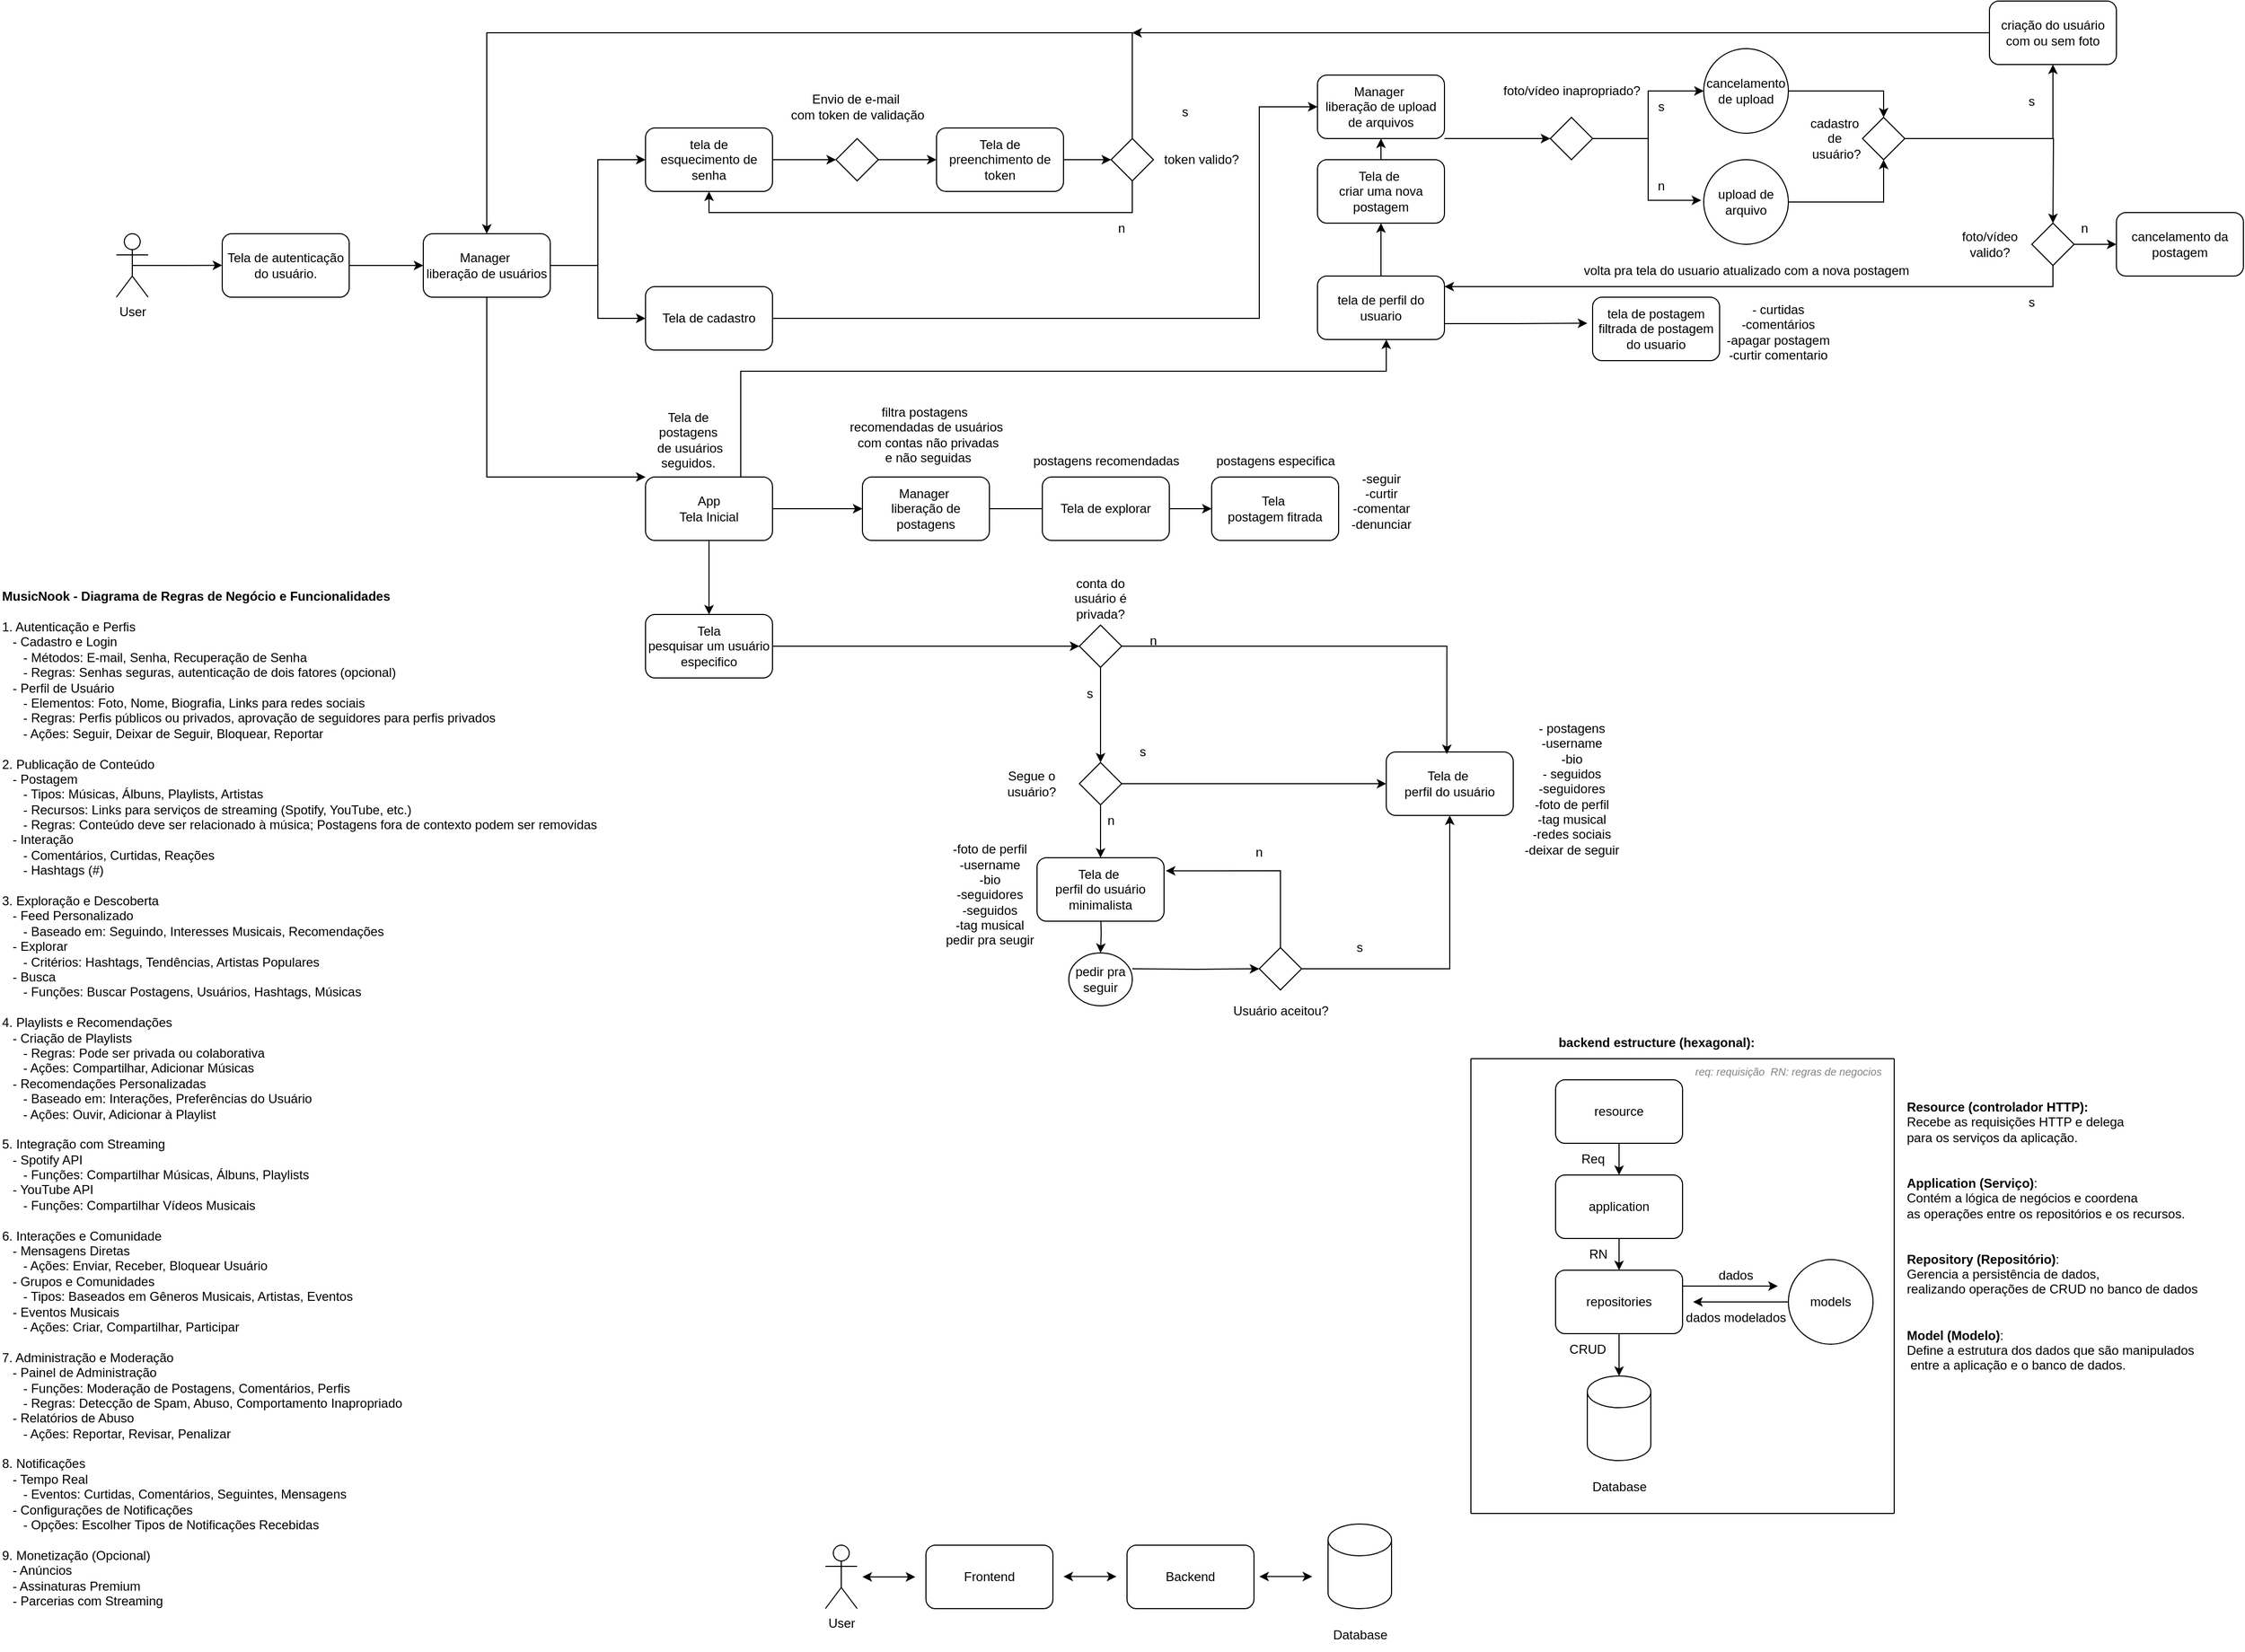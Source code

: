 <mxfile>
    <diagram name="Página-1" id="VFcy3bCBmrxG0yTugkP6">
        <mxGraphModel dx="1081" dy="787" grid="1" gridSize="10" guides="1" tooltips="1" connect="1" arrows="1" fold="1" page="1" pageScale="1" pageWidth="2336" pageHeight="1654" math="0" shadow="0">
            <root>
                <mxCell id="0"/>
                <mxCell id="1" parent="0"/>
                <mxCell id="I7My5OtGVKia-RhiOEti-5" style="edgeStyle=orthogonalEdgeStyle;rounded=0;orthogonalLoop=1;jettySize=auto;html=1;exitX=0.5;exitY=0.5;exitDx=0;exitDy=0;exitPerimeter=0;" parent="1" source="I7My5OtGVKia-RhiOEti-1" edge="1">
                    <mxGeometry relative="1" as="geometry">
                        <mxPoint x="230" y="289.826" as="targetPoint"/>
                    </mxGeometry>
                </mxCell>
                <mxCell id="I7My5OtGVKia-RhiOEti-1" value="User" style="shape=umlActor;verticalLabelPosition=bottom;verticalAlign=top;html=1;outlineConnect=0;" parent="1" vertex="1">
                    <mxGeometry x="130" y="260" width="30" height="60" as="geometry"/>
                </mxCell>
                <mxCell id="I7My5OtGVKia-RhiOEti-7" style="edgeStyle=orthogonalEdgeStyle;rounded=0;orthogonalLoop=1;jettySize=auto;html=1;" parent="1" source="I7My5OtGVKia-RhiOEti-6" edge="1">
                    <mxGeometry relative="1" as="geometry">
                        <mxPoint x="420" y="290" as="targetPoint"/>
                    </mxGeometry>
                </mxCell>
                <mxCell id="I7My5OtGVKia-RhiOEti-6" value="Tela de autenticação do usuário." style="rounded=1;whiteSpace=wrap;html=1;" parent="1" vertex="1">
                    <mxGeometry x="230" y="260" width="120" height="60" as="geometry"/>
                </mxCell>
                <mxCell id="I7My5OtGVKia-RhiOEti-28" style="edgeStyle=orthogonalEdgeStyle;rounded=0;orthogonalLoop=1;jettySize=auto;html=1;" parent="1" source="I7My5OtGVKia-RhiOEti-8" edge="1">
                    <mxGeometry relative="1" as="geometry">
                        <mxPoint x="690" y="620.0" as="targetPoint"/>
                    </mxGeometry>
                </mxCell>
                <mxCell id="I7My5OtGVKia-RhiOEti-76" style="edgeStyle=orthogonalEdgeStyle;rounded=0;orthogonalLoop=1;jettySize=auto;html=1;entryX=0;entryY=0.5;entryDx=0;entryDy=0;" parent="1" source="I7My5OtGVKia-RhiOEti-8" target="I7My5OtGVKia-RhiOEti-79" edge="1">
                    <mxGeometry relative="1" as="geometry">
                        <mxPoint x="845" y="520" as="targetPoint"/>
                    </mxGeometry>
                </mxCell>
                <mxCell id="I7My5OtGVKia-RhiOEti-126" style="edgeStyle=orthogonalEdgeStyle;rounded=0;orthogonalLoop=1;jettySize=auto;html=1;exitX=0.75;exitY=0;exitDx=0;exitDy=0;" parent="1" source="I7My5OtGVKia-RhiOEti-8" edge="1">
                    <mxGeometry relative="1" as="geometry">
                        <mxPoint x="1330" y="360" as="targetPoint"/>
                        <Array as="points">
                            <mxPoint x="720" y="390"/>
                            <mxPoint x="1330" y="390"/>
                        </Array>
                    </mxGeometry>
                </mxCell>
                <mxCell id="I7My5OtGVKia-RhiOEti-8" value="App&lt;br&gt;Tela Inicial" style="rounded=1;whiteSpace=wrap;html=1;" parent="1" vertex="1">
                    <mxGeometry x="630" y="490" width="120" height="60" as="geometry"/>
                </mxCell>
                <mxCell id="I7My5OtGVKia-RhiOEti-11" style="edgeStyle=orthogonalEdgeStyle;rounded=0;orthogonalLoop=1;jettySize=auto;html=1;exitX=0.5;exitY=1;exitDx=0;exitDy=0;" parent="1" source="I7My5OtGVKia-RhiOEti-9" edge="1">
                    <mxGeometry relative="1" as="geometry">
                        <mxPoint x="630" y="490" as="targetPoint"/>
                        <Array as="points">
                            <mxPoint x="480" y="490"/>
                            <mxPoint x="630" y="490"/>
                        </Array>
                    </mxGeometry>
                </mxCell>
                <mxCell id="I7My5OtGVKia-RhiOEti-12" style="edgeStyle=orthogonalEdgeStyle;rounded=0;orthogonalLoop=1;jettySize=auto;html=1;entryX=0;entryY=0.5;entryDx=0;entryDy=0;" parent="1" source="I7My5OtGVKia-RhiOEti-9" target="I7My5OtGVKia-RhiOEti-14" edge="1">
                    <mxGeometry relative="1" as="geometry">
                        <mxPoint x="620" y="290" as="targetPoint"/>
                    </mxGeometry>
                </mxCell>
                <mxCell id="I7My5OtGVKia-RhiOEti-18" style="edgeStyle=orthogonalEdgeStyle;rounded=0;orthogonalLoop=1;jettySize=auto;html=1;exitX=1;exitY=0.5;exitDx=0;exitDy=0;entryX=0;entryY=0.5;entryDx=0;entryDy=0;" parent="1" source="I7My5OtGVKia-RhiOEti-9" target="I7My5OtGVKia-RhiOEti-15" edge="1">
                    <mxGeometry relative="1" as="geometry"/>
                </mxCell>
                <mxCell id="I7My5OtGVKia-RhiOEti-9" value="Manager&amp;nbsp;&lt;br&gt;liberação de usuários" style="rounded=1;whiteSpace=wrap;html=1;" parent="1" vertex="1">
                    <mxGeometry x="420" y="260" width="120" height="60" as="geometry"/>
                </mxCell>
                <mxCell id="I7My5OtGVKia-RhiOEti-22" style="edgeStyle=orthogonalEdgeStyle;rounded=0;orthogonalLoop=1;jettySize=auto;html=1;exitX=1;exitY=0.5;exitDx=0;exitDy=0;entryX=0;entryY=0.5;entryDx=0;entryDy=0;" parent="1" source="I7My5OtGVKia-RhiOEti-14" target="I7My5OtGVKia-RhiOEti-20" edge="1">
                    <mxGeometry relative="1" as="geometry">
                        <mxPoint x="840" y="189.526" as="targetPoint"/>
                    </mxGeometry>
                </mxCell>
                <mxCell id="I7My5OtGVKia-RhiOEti-14" value="tela de&lt;br&gt;esquecimento de senha" style="rounded=1;whiteSpace=wrap;html=1;" parent="1" vertex="1">
                    <mxGeometry x="630" y="160" width="120" height="60" as="geometry"/>
                </mxCell>
                <mxCell id="I7My5OtGVKia-RhiOEti-123" style="edgeStyle=orthogonalEdgeStyle;rounded=0;orthogonalLoop=1;jettySize=auto;html=1;entryX=0;entryY=0.5;entryDx=0;entryDy=0;" parent="1" source="I7My5OtGVKia-RhiOEti-15" target="I7My5OtGVKia-RhiOEti-130" edge="1">
                    <mxGeometry relative="1" as="geometry">
                        <mxPoint x="1210" y="340" as="targetPoint"/>
                        <Array as="points">
                            <mxPoint x="1210" y="340"/>
                            <mxPoint x="1210" y="140"/>
                        </Array>
                    </mxGeometry>
                </mxCell>
                <mxCell id="I7My5OtGVKia-RhiOEti-15" value="Tela de cadastro" style="rounded=1;whiteSpace=wrap;html=1;" parent="1" vertex="1">
                    <mxGeometry x="630" y="310" width="120" height="60" as="geometry"/>
                </mxCell>
                <mxCell id="I7My5OtGVKia-RhiOEti-150" style="edgeStyle=orthogonalEdgeStyle;rounded=0;orthogonalLoop=1;jettySize=auto;html=1;entryX=0;entryY=0.5;entryDx=0;entryDy=0;" parent="1" source="I7My5OtGVKia-RhiOEti-19" target="I7My5OtGVKia-RhiOEti-145" edge="1">
                    <mxGeometry relative="1" as="geometry"/>
                </mxCell>
                <mxCell id="I7My5OtGVKia-RhiOEti-19" value="Tela de preenchimento de token" style="rounded=1;whiteSpace=wrap;html=1;" parent="1" vertex="1">
                    <mxGeometry x="905" y="160" width="120" height="60" as="geometry"/>
                </mxCell>
                <mxCell id="I7My5OtGVKia-RhiOEti-23" style="edgeStyle=orthogonalEdgeStyle;rounded=0;orthogonalLoop=1;jettySize=auto;html=1;exitX=1;exitY=0.5;exitDx=0;exitDy=0;" parent="1" source="I7My5OtGVKia-RhiOEti-20" target="I7My5OtGVKia-RhiOEti-19" edge="1">
                    <mxGeometry relative="1" as="geometry">
                        <mxPoint x="970" y="189.526" as="targetPoint"/>
                    </mxGeometry>
                </mxCell>
                <mxCell id="I7My5OtGVKia-RhiOEti-20" value="" style="rhombus;whiteSpace=wrap;html=1;" parent="1" vertex="1">
                    <mxGeometry x="810" y="170" width="40" height="40" as="geometry"/>
                </mxCell>
                <mxCell id="I7My5OtGVKia-RhiOEti-21" value="Envio de e-mail&amp;nbsp;&lt;div&gt;com token de validação&lt;/div&gt;" style="text;html=1;align=center;verticalAlign=middle;resizable=0;points=[];autosize=1;strokeColor=none;fillColor=none;" parent="1" vertex="1">
                    <mxGeometry x="755" y="120" width="150" height="40" as="geometry"/>
                </mxCell>
                <mxCell id="I7My5OtGVKia-RhiOEti-27" value="&lt;span style=&quot;text-wrap: wrap;&quot;&gt;Tela de postagens&lt;/span&gt;&lt;div&gt;&lt;span style=&quot;text-wrap: wrap;&quot;&gt;&amp;nbsp;de&amp;nbsp;&lt;/span&gt;&lt;span style=&quot;text-wrap: wrap; background-color: initial;&quot;&gt;usuários seguidos.&lt;/span&gt;&lt;/div&gt;" style="text;html=1;align=center;verticalAlign=middle;resizable=0;points=[];autosize=1;strokeColor=none;fillColor=none;rotation=0;" parent="1" vertex="1">
                    <mxGeometry x="600" y="435" width="140" height="40" as="geometry"/>
                </mxCell>
                <mxCell id="I7My5OtGVKia-RhiOEti-38" style="edgeStyle=orthogonalEdgeStyle;rounded=0;orthogonalLoop=1;jettySize=auto;html=1;entryX=0.5;entryY=0;entryDx=0;entryDy=0;" parent="1" source="I7My5OtGVKia-RhiOEti-33" target="I7My5OtGVKia-RhiOEti-44" edge="1">
                    <mxGeometry relative="1" as="geometry">
                        <mxPoint x="1060" y="840" as="targetPoint"/>
                    </mxGeometry>
                </mxCell>
                <mxCell id="I7My5OtGVKia-RhiOEti-39" style="edgeStyle=orthogonalEdgeStyle;rounded=0;orthogonalLoop=1;jettySize=auto;html=1;entryX=0;entryY=0.5;entryDx=0;entryDy=0;" parent="1" source="I7My5OtGVKia-RhiOEti-33" target="I7My5OtGVKia-RhiOEti-43" edge="1">
                    <mxGeometry relative="1" as="geometry">
                        <mxPoint x="1125" y="780.0" as="targetPoint"/>
                    </mxGeometry>
                </mxCell>
                <mxCell id="I7My5OtGVKia-RhiOEti-33" value="" style="rhombus;whiteSpace=wrap;html=1;" parent="1" vertex="1">
                    <mxGeometry x="1040" y="760" width="40" height="40" as="geometry"/>
                </mxCell>
                <mxCell id="I7My5OtGVKia-RhiOEti-68" style="edgeStyle=orthogonalEdgeStyle;rounded=0;orthogonalLoop=1;jettySize=auto;html=1;entryX=0;entryY=0.5;entryDx=0;entryDy=0;" parent="1" source="I7My5OtGVKia-RhiOEti-34" target="I7My5OtGVKia-RhiOEti-46" edge="1">
                    <mxGeometry relative="1" as="geometry">
                        <mxPoint x="840" y="650" as="targetPoint"/>
                    </mxGeometry>
                </mxCell>
                <mxCell id="I7My5OtGVKia-RhiOEti-34" value="Tela&lt;br&gt;pesquisar um usuário especifico" style="rounded=1;whiteSpace=wrap;html=1;" parent="1" vertex="1">
                    <mxGeometry x="630" y="620" width="120" height="60" as="geometry"/>
                </mxCell>
                <mxCell id="I7My5OtGVKia-RhiOEti-36" value="Segue o usuário?" style="text;html=1;align=center;verticalAlign=middle;whiteSpace=wrap;rounded=0;" parent="1" vertex="1">
                    <mxGeometry x="965" y="765" width="60" height="30" as="geometry"/>
                </mxCell>
                <mxCell id="I7My5OtGVKia-RhiOEti-41" value="s" style="text;html=1;align=center;verticalAlign=middle;whiteSpace=wrap;rounded=0;" parent="1" vertex="1">
                    <mxGeometry x="1070" y="735" width="60" height="30" as="geometry"/>
                </mxCell>
                <mxCell id="I7My5OtGVKia-RhiOEti-42" value="n" style="text;html=1;align=center;verticalAlign=middle;whiteSpace=wrap;rounded=0;" parent="1" vertex="1">
                    <mxGeometry x="1040" y="800" width="60" height="30" as="geometry"/>
                </mxCell>
                <mxCell id="I7My5OtGVKia-RhiOEti-43" value="Tela de&amp;nbsp;&lt;div&gt;perfil do usuário&lt;/div&gt;" style="rounded=1;whiteSpace=wrap;html=1;" parent="1" vertex="1">
                    <mxGeometry x="1330" y="750" width="120" height="60" as="geometry"/>
                </mxCell>
                <mxCell id="I7My5OtGVKia-RhiOEti-57" style="edgeStyle=orthogonalEdgeStyle;rounded=0;orthogonalLoop=1;jettySize=auto;html=1;entryX=0.5;entryY=0;entryDx=0;entryDy=0;" parent="1" target="I7My5OtGVKia-RhiOEti-56" edge="1">
                    <mxGeometry relative="1" as="geometry">
                        <mxPoint x="1060.059" y="900" as="sourcePoint"/>
                        <mxPoint x="1060" y="930" as="targetPoint"/>
                    </mxGeometry>
                </mxCell>
                <mxCell id="I7My5OtGVKia-RhiOEti-44" value="Tela de&amp;nbsp;&lt;div&gt;perfil do usuário minimalista&lt;/div&gt;" style="rounded=1;whiteSpace=wrap;html=1;" parent="1" vertex="1">
                    <mxGeometry x="1000" y="850" width="120" height="60" as="geometry"/>
                </mxCell>
                <mxCell id="I7My5OtGVKia-RhiOEti-49" style="edgeStyle=orthogonalEdgeStyle;rounded=0;orthogonalLoop=1;jettySize=auto;html=1;" parent="1" source="I7My5OtGVKia-RhiOEti-46" target="I7My5OtGVKia-RhiOEti-33" edge="1">
                    <mxGeometry relative="1" as="geometry">
                        <mxPoint x="1060" y="710" as="targetPoint"/>
                    </mxGeometry>
                </mxCell>
                <mxCell id="I7My5OtGVKia-RhiOEti-53" style="edgeStyle=orthogonalEdgeStyle;rounded=0;orthogonalLoop=1;jettySize=auto;html=1;exitX=1;exitY=1;exitDx=0;exitDy=0;" parent="1" source="I7My5OtGVKia-RhiOEti-46" edge="1">
                    <mxGeometry relative="1" as="geometry">
                        <mxPoint x="1387.25" y="752" as="targetPoint"/>
                        <mxPoint x="1282.25" y="652" as="sourcePoint"/>
                        <Array as="points">
                            <mxPoint x="1070" y="650"/>
                            <mxPoint x="1387" y="650"/>
                        </Array>
                    </mxGeometry>
                </mxCell>
                <mxCell id="I7My5OtGVKia-RhiOEti-46" value="" style="rhombus;whiteSpace=wrap;html=1;" parent="1" vertex="1">
                    <mxGeometry x="1040" y="630" width="40" height="40" as="geometry"/>
                </mxCell>
                <mxCell id="I7My5OtGVKia-RhiOEti-47" value="conta do usuário é privada?" style="text;html=1;align=center;verticalAlign=middle;whiteSpace=wrap;rounded=0;" parent="1" vertex="1">
                    <mxGeometry x="1030" y="590" width="60" height="30" as="geometry"/>
                </mxCell>
                <mxCell id="I7My5OtGVKia-RhiOEti-50" value="s" style="text;html=1;align=center;verticalAlign=middle;whiteSpace=wrap;rounded=0;" parent="1" vertex="1">
                    <mxGeometry x="1020" y="680" width="60" height="30" as="geometry"/>
                </mxCell>
                <mxCell id="I7My5OtGVKia-RhiOEti-52" value="n" style="text;html=1;align=center;verticalAlign=middle;whiteSpace=wrap;rounded=0;" parent="1" vertex="1">
                    <mxGeometry x="1080" y="630" width="60" height="30" as="geometry"/>
                </mxCell>
                <mxCell id="I7My5OtGVKia-RhiOEti-56" value="pedir pra seguir" style="ellipse;whiteSpace=wrap;html=1;" parent="1" vertex="1">
                    <mxGeometry x="1030" y="940" width="60" height="50" as="geometry"/>
                </mxCell>
                <mxCell id="I7My5OtGVKia-RhiOEti-62" style="edgeStyle=orthogonalEdgeStyle;rounded=0;orthogonalLoop=1;jettySize=auto;html=1;entryX=1.014;entryY=0.372;entryDx=0;entryDy=0;entryPerimeter=0;" parent="1" source="I7My5OtGVKia-RhiOEti-59" edge="1">
                    <mxGeometry relative="1" as="geometry">
                        <mxPoint x="1121.68" y="862.32" as="targetPoint"/>
                        <Array as="points">
                            <mxPoint x="1230" y="862"/>
                        </Array>
                    </mxGeometry>
                </mxCell>
                <mxCell id="I7My5OtGVKia-RhiOEti-63" style="edgeStyle=orthogonalEdgeStyle;rounded=0;orthogonalLoop=1;jettySize=auto;html=1;entryX=0.5;entryY=1;entryDx=0;entryDy=0;" parent="1" source="I7My5OtGVKia-RhiOEti-59" target="I7My5OtGVKia-RhiOEti-43" edge="1">
                    <mxGeometry relative="1" as="geometry">
                        <mxPoint x="1400" y="955" as="targetPoint"/>
                    </mxGeometry>
                </mxCell>
                <mxCell id="I7My5OtGVKia-RhiOEti-59" value="" style="rhombus;whiteSpace=wrap;html=1;" parent="1" vertex="1">
                    <mxGeometry x="1210" y="935" width="40" height="40" as="geometry"/>
                </mxCell>
                <mxCell id="I7My5OtGVKia-RhiOEti-60" value="Usuário aceitou?" style="text;html=1;align=center;verticalAlign=middle;resizable=0;points=[];autosize=1;strokeColor=none;fillColor=none;" parent="1" vertex="1">
                    <mxGeometry x="1175" y="980" width="110" height="30" as="geometry"/>
                </mxCell>
                <mxCell id="I7My5OtGVKia-RhiOEti-61" style="edgeStyle=orthogonalEdgeStyle;rounded=0;orthogonalLoop=1;jettySize=auto;html=1;entryX=0;entryY=0.5;entryDx=0;entryDy=0;" parent="1" target="I7My5OtGVKia-RhiOEti-59" edge="1">
                    <mxGeometry relative="1" as="geometry">
                        <mxPoint x="1090" y="955" as="sourcePoint"/>
                        <mxPoint x="1200" y="960" as="targetPoint"/>
                    </mxGeometry>
                </mxCell>
                <mxCell id="I7My5OtGVKia-RhiOEti-64" value="n" style="text;html=1;align=center;verticalAlign=middle;whiteSpace=wrap;rounded=0;" parent="1" vertex="1">
                    <mxGeometry x="1180" y="830" width="60" height="30" as="geometry"/>
                </mxCell>
                <mxCell id="I7My5OtGVKia-RhiOEti-66" value="s" style="text;html=1;align=center;verticalAlign=middle;whiteSpace=wrap;rounded=0;" parent="1" vertex="1">
                    <mxGeometry x="1275" y="920" width="60" height="30" as="geometry"/>
                </mxCell>
                <mxCell id="I7My5OtGVKia-RhiOEti-71" value="- postagens&lt;br&gt;-username&lt;div&gt;-bio&lt;br&gt;&lt;div&gt;- seguidos&lt;/div&gt;&lt;div&gt;-seguidores&lt;/div&gt;&lt;div&gt;-foto de perfil&lt;/div&gt;&lt;div&gt;-tag musical&lt;/div&gt;&lt;div&gt;-redes sociais&lt;br&gt;-deixar de seguir&lt;/div&gt;&lt;/div&gt;" style="text;html=1;align=center;verticalAlign=middle;resizable=0;points=[];autosize=1;strokeColor=none;fillColor=none;" parent="1" vertex="1">
                    <mxGeometry x="1450" y="715" width="110" height="140" as="geometry"/>
                </mxCell>
                <mxCell id="I7My5OtGVKia-RhiOEti-72" value="-foto de perfil&lt;div&gt;-username&lt;/div&gt;&lt;div&gt;-bio&lt;/div&gt;&lt;div&gt;-seguidores&lt;/div&gt;&lt;div&gt;-seguidos&lt;/div&gt;&lt;div&gt;-tag musical&lt;br&gt;pedir pra seugir&lt;/div&gt;" style="text;html=1;align=center;verticalAlign=middle;resizable=0;points=[];autosize=1;strokeColor=none;fillColor=none;" parent="1" vertex="1">
                    <mxGeometry x="900" y="830" width="110" height="110" as="geometry"/>
                </mxCell>
                <mxCell id="I7My5OtGVKia-RhiOEti-75" value="postagens recomendadas" style="text;html=1;align=center;verticalAlign=middle;resizable=0;points=[];autosize=1;strokeColor=none;fillColor=none;" parent="1" vertex="1">
                    <mxGeometry x="985" y="460" width="160" height="30" as="geometry"/>
                </mxCell>
                <mxCell id="I7My5OtGVKia-RhiOEti-84" style="edgeStyle=orthogonalEdgeStyle;rounded=0;orthogonalLoop=1;jettySize=auto;html=1;" parent="1" source="I7My5OtGVKia-RhiOEti-79" edge="1">
                    <mxGeometry relative="1" as="geometry">
                        <mxPoint x="1015" y="520" as="targetPoint"/>
                    </mxGeometry>
                </mxCell>
                <mxCell id="I7My5OtGVKia-RhiOEti-79" value="Manager&amp;nbsp;&lt;br&gt;liberação de postagens" style="rounded=1;whiteSpace=wrap;html=1;" parent="1" vertex="1">
                    <mxGeometry x="835" y="490" width="120" height="60" as="geometry"/>
                </mxCell>
                <mxCell id="I7My5OtGVKia-RhiOEti-87" style="edgeStyle=orthogonalEdgeStyle;rounded=0;orthogonalLoop=1;jettySize=auto;html=1;" parent="1" source="I7My5OtGVKia-RhiOEti-83" target="I7My5OtGVKia-RhiOEti-86" edge="1">
                    <mxGeometry relative="1" as="geometry"/>
                </mxCell>
                <mxCell id="I7My5OtGVKia-RhiOEti-83" value="Tela de explorar" style="rounded=1;whiteSpace=wrap;html=1;" parent="1" vertex="1">
                    <mxGeometry x="1005" y="490" width="120" height="60" as="geometry"/>
                </mxCell>
                <mxCell id="I7My5OtGVKia-RhiOEti-86" value="Tela&amp;nbsp;&lt;br&gt;postagem fitrada" style="rounded=1;whiteSpace=wrap;html=1;" parent="1" vertex="1">
                    <mxGeometry x="1165" y="490" width="120" height="60" as="geometry"/>
                </mxCell>
                <mxCell id="I7My5OtGVKia-RhiOEti-88" value="postagens especifica" style="text;html=1;align=center;verticalAlign=middle;resizable=0;points=[];autosize=1;strokeColor=none;fillColor=none;" parent="1" vertex="1">
                    <mxGeometry x="1155" y="460" width="140" height="30" as="geometry"/>
                </mxCell>
                <mxCell id="I7My5OtGVKia-RhiOEti-89" value="filtra postagens&amp;nbsp;&lt;div&gt;recomendadas de usuários&lt;/div&gt;&lt;div&gt;&amp;nbsp;com contas não privadas&lt;/div&gt;&lt;div&gt;&amp;nbsp;e não seguidas&lt;/div&gt;" style="text;html=1;align=center;verticalAlign=middle;resizable=0;points=[];autosize=1;strokeColor=none;fillColor=none;" parent="1" vertex="1">
                    <mxGeometry x="810" y="415" width="170" height="70" as="geometry"/>
                </mxCell>
                <mxCell id="I7My5OtGVKia-RhiOEti-90" value="-seguir&lt;div&gt;-curtir&lt;/div&gt;&lt;div&gt;-comentar&lt;/div&gt;&lt;div&gt;-denunciar&lt;/div&gt;&lt;div&gt;&lt;br&gt;&lt;/div&gt;" style="text;html=1;align=center;verticalAlign=middle;resizable=0;points=[];autosize=1;strokeColor=none;fillColor=none;" parent="1" vertex="1">
                    <mxGeometry x="1285" y="475" width="80" height="90" as="geometry"/>
                </mxCell>
                <mxCell id="I7My5OtGVKia-RhiOEti-129" style="edgeStyle=orthogonalEdgeStyle;rounded=0;orthogonalLoop=1;jettySize=auto;html=1;entryX=0.5;entryY=1;entryDx=0;entryDy=0;" parent="1" source="I7My5OtGVKia-RhiOEti-127" target="I7My5OtGVKia-RhiOEti-128" edge="1">
                    <mxGeometry relative="1" as="geometry"/>
                </mxCell>
                <mxCell id="I7My5OtGVKia-RhiOEti-228" style="edgeStyle=orthogonalEdgeStyle;rounded=0;orthogonalLoop=1;jettySize=auto;html=1;exitX=1;exitY=0.75;exitDx=0;exitDy=0;" parent="1" source="I7My5OtGVKia-RhiOEti-127" edge="1">
                    <mxGeometry relative="1" as="geometry">
                        <mxPoint x="1520" y="344.619" as="targetPoint"/>
                    </mxGeometry>
                </mxCell>
                <mxCell id="I7My5OtGVKia-RhiOEti-127" value="tela de perfil do usuario" style="rounded=1;whiteSpace=wrap;html=1;" parent="1" vertex="1">
                    <mxGeometry x="1265" y="300" width="120" height="60" as="geometry"/>
                </mxCell>
                <mxCell id="I7My5OtGVKia-RhiOEti-157" style="edgeStyle=orthogonalEdgeStyle;rounded=0;orthogonalLoop=1;jettySize=auto;html=1;entryX=0.5;entryY=1;entryDx=0;entryDy=0;" parent="1" source="I7My5OtGVKia-RhiOEti-128" target="I7My5OtGVKia-RhiOEti-130" edge="1">
                    <mxGeometry relative="1" as="geometry"/>
                </mxCell>
                <mxCell id="I7My5OtGVKia-RhiOEti-128" value="Tela de&amp;nbsp;&lt;br&gt;criar uma nova postagem" style="rounded=1;whiteSpace=wrap;html=1;" parent="1" vertex="1">
                    <mxGeometry x="1265" y="190" width="120" height="60" as="geometry"/>
                </mxCell>
                <mxCell id="I7My5OtGVKia-RhiOEti-130" value="Manager&amp;nbsp;&lt;br&gt;liberação de upload de arquivos" style="rounded=1;whiteSpace=wrap;html=1;" parent="1" vertex="1">
                    <mxGeometry x="1265" y="110" width="120" height="60" as="geometry"/>
                </mxCell>
                <mxCell id="I7My5OtGVKia-RhiOEti-131" value="foto/vídeo inapropriado?" style="text;html=1;align=center;verticalAlign=middle;resizable=0;points=[];autosize=1;strokeColor=none;fillColor=none;" parent="1" vertex="1">
                    <mxGeometry x="1430" y="110" width="150" height="30" as="geometry"/>
                </mxCell>
                <mxCell id="I7My5OtGVKia-RhiOEti-138" value="cadastro&amp;nbsp;&lt;div&gt;de&amp;nbsp;&lt;/div&gt;&lt;div&gt;usuário?&lt;/div&gt;" style="text;html=1;align=center;verticalAlign=middle;resizable=0;points=[];autosize=1;strokeColor=none;fillColor=none;" parent="1" vertex="1">
                    <mxGeometry x="1720" y="140" width="70" height="60" as="geometry"/>
                </mxCell>
                <mxCell id="I7My5OtGVKia-RhiOEti-148" style="edgeStyle=orthogonalEdgeStyle;rounded=0;orthogonalLoop=1;jettySize=auto;html=1;exitX=0.5;exitY=0;exitDx=0;exitDy=0;" parent="1" source="I7My5OtGVKia-RhiOEti-145" target="I7My5OtGVKia-RhiOEti-9" edge="1">
                    <mxGeometry relative="1" as="geometry">
                        <mxPoint x="1080.222" y="70" as="targetPoint"/>
                        <Array as="points">
                            <mxPoint x="1090" y="70"/>
                            <mxPoint x="480" y="70"/>
                        </Array>
                    </mxGeometry>
                </mxCell>
                <mxCell id="I7My5OtGVKia-RhiOEti-151" style="edgeStyle=orthogonalEdgeStyle;rounded=0;orthogonalLoop=1;jettySize=auto;html=1;" parent="1" source="I7My5OtGVKia-RhiOEti-145" target="I7My5OtGVKia-RhiOEti-14" edge="1">
                    <mxGeometry relative="1" as="geometry">
                        <mxPoint x="1090" y="280" as="targetPoint"/>
                        <Array as="points">
                            <mxPoint x="1090" y="240"/>
                            <mxPoint x="690" y="240"/>
                        </Array>
                    </mxGeometry>
                </mxCell>
                <mxCell id="I7My5OtGVKia-RhiOEti-145" value="" style="rhombus;whiteSpace=wrap;html=1;" parent="1" vertex="1">
                    <mxGeometry x="1070" y="170" width="40" height="40" as="geometry"/>
                </mxCell>
                <mxCell id="I7My5OtGVKia-RhiOEti-147" value="token valido?" style="text;html=1;align=center;verticalAlign=middle;resizable=0;points=[];autosize=1;strokeColor=none;fillColor=none;" parent="1" vertex="1">
                    <mxGeometry x="1110" y="175" width="90" height="30" as="geometry"/>
                </mxCell>
                <mxCell id="I7My5OtGVKia-RhiOEti-149" value="s" style="text;html=1;align=center;verticalAlign=middle;whiteSpace=wrap;rounded=0;" parent="1" vertex="1">
                    <mxGeometry x="1110" y="130" width="60" height="30" as="geometry"/>
                </mxCell>
                <mxCell id="I7My5OtGVKia-RhiOEti-152" value="n" style="text;html=1;align=center;verticalAlign=middle;whiteSpace=wrap;rounded=0;" parent="1" vertex="1">
                    <mxGeometry x="1050" y="240" width="60" height="30" as="geometry"/>
                </mxCell>
                <mxCell id="I7My5OtGVKia-RhiOEti-159" style="edgeStyle=orthogonalEdgeStyle;rounded=0;orthogonalLoop=1;jettySize=auto;html=1;exitX=1;exitY=1;exitDx=0;exitDy=0;entryX=0;entryY=0.5;entryDx=0;entryDy=0;" parent="1" source="I7My5OtGVKia-RhiOEti-130" edge="1">
                    <mxGeometry relative="1" as="geometry">
                        <mxPoint x="1485" y="170.0" as="targetPoint"/>
                        <Array as="points">
                            <mxPoint x="1460" y="170"/>
                            <mxPoint x="1460" y="170"/>
                        </Array>
                    </mxGeometry>
                </mxCell>
                <mxCell id="I7My5OtGVKia-RhiOEti-196" style="edgeStyle=orthogonalEdgeStyle;rounded=0;orthogonalLoop=1;jettySize=auto;html=1;" parent="1" source="I7My5OtGVKia-RhiOEti-193" edge="1">
                    <mxGeometry relative="1" as="geometry">
                        <mxPoint x="1090" y="70" as="targetPoint"/>
                    </mxGeometry>
                </mxCell>
                <mxCell id="I7My5OtGVKia-RhiOEti-193" value="criação do usuário&lt;div&gt;com ou sem foto&lt;/div&gt;" style="rounded=1;whiteSpace=wrap;html=1;" parent="1" vertex="1">
                    <mxGeometry x="1900" y="40" width="120" height="60" as="geometry"/>
                </mxCell>
                <mxCell id="I7My5OtGVKia-RhiOEti-203" style="edgeStyle=orthogonalEdgeStyle;rounded=0;orthogonalLoop=1;jettySize=auto;html=1;exitX=1;exitY=0.5;exitDx=0;exitDy=0;entryX=-0.03;entryY=0.48;entryDx=0;entryDy=0;entryPerimeter=0;" parent="1" source="I7My5OtGVKia-RhiOEti-194" target="I7My5OtGVKia-RhiOEti-204" edge="1">
                    <mxGeometry relative="1" as="geometry">
                        <mxPoint x="1620" y="230" as="targetPoint"/>
                    </mxGeometry>
                </mxCell>
                <mxCell id="I7My5OtGVKia-RhiOEti-194" value="" style="rhombus;whiteSpace=wrap;html=1;" parent="1" vertex="1">
                    <mxGeometry x="1485" y="150" width="40" height="40" as="geometry"/>
                </mxCell>
                <mxCell id="I7My5OtGVKia-RhiOEti-200" value="" style="edgeStyle=orthogonalEdgeStyle;rounded=0;orthogonalLoop=1;jettySize=auto;html=1;" parent="1" source="I7My5OtGVKia-RhiOEti-194" target="I7My5OtGVKia-RhiOEti-198" edge="1">
                    <mxGeometry relative="1" as="geometry">
                        <mxPoint x="1770" y="170" as="targetPoint"/>
                        <mxPoint x="1525" y="170" as="sourcePoint"/>
                    </mxGeometry>
                </mxCell>
                <mxCell id="I7My5OtGVKia-RhiOEti-219" style="edgeStyle=orthogonalEdgeStyle;rounded=0;orthogonalLoop=1;jettySize=auto;html=1;entryX=0.5;entryY=0;entryDx=0;entryDy=0;" parent="1" source="I7My5OtGVKia-RhiOEti-198" target="I7My5OtGVKia-RhiOEti-206" edge="1">
                    <mxGeometry relative="1" as="geometry"/>
                </mxCell>
                <mxCell id="I7My5OtGVKia-RhiOEti-198" value="cancelamento de upload" style="ellipse;whiteSpace=wrap;html=1;aspect=fixed;" parent="1" vertex="1">
                    <mxGeometry x="1630" y="85" width="80" height="80" as="geometry"/>
                </mxCell>
                <mxCell id="I7My5OtGVKia-RhiOEti-201" value="s" style="text;html=1;align=center;verticalAlign=middle;whiteSpace=wrap;rounded=0;" parent="1" vertex="1">
                    <mxGeometry x="1560" y="125" width="60" height="30" as="geometry"/>
                </mxCell>
                <mxCell id="I7My5OtGVKia-RhiOEti-208" style="edgeStyle=orthogonalEdgeStyle;rounded=0;orthogonalLoop=1;jettySize=auto;html=1;" parent="1" source="I7My5OtGVKia-RhiOEti-204" target="I7My5OtGVKia-RhiOEti-206" edge="1">
                    <mxGeometry relative="1" as="geometry">
                        <Array as="points">
                            <mxPoint x="1800" y="230"/>
                        </Array>
                    </mxGeometry>
                </mxCell>
                <mxCell id="I7My5OtGVKia-RhiOEti-204" value="upload de arquivo" style="ellipse;whiteSpace=wrap;html=1;aspect=fixed;" parent="1" vertex="1">
                    <mxGeometry x="1630" y="190" width="80" height="80" as="geometry"/>
                </mxCell>
                <mxCell id="I7My5OtGVKia-RhiOEti-205" value="n" style="text;html=1;align=center;verticalAlign=middle;whiteSpace=wrap;rounded=0;" parent="1" vertex="1">
                    <mxGeometry x="1560" y="200" width="60" height="30" as="geometry"/>
                </mxCell>
                <mxCell id="I7My5OtGVKia-RhiOEti-220" style="edgeStyle=orthogonalEdgeStyle;rounded=0;orthogonalLoop=1;jettySize=auto;html=1;" parent="1" source="I7My5OtGVKia-RhiOEti-206" edge="1">
                    <mxGeometry relative="1" as="geometry">
                        <mxPoint x="1960" y="250" as="targetPoint"/>
                    </mxGeometry>
                </mxCell>
                <mxCell id="I7My5OtGVKia-RhiOEti-206" value="" style="rhombus;whiteSpace=wrap;html=1;" parent="1" vertex="1">
                    <mxGeometry x="1780" y="150" width="40" height="40" as="geometry"/>
                </mxCell>
                <mxCell id="I7My5OtGVKia-RhiOEti-209" style="edgeStyle=orthogonalEdgeStyle;rounded=0;orthogonalLoop=1;jettySize=auto;html=1;" parent="1" source="I7My5OtGVKia-RhiOEti-206" edge="1">
                    <mxGeometry relative="1" as="geometry">
                        <mxPoint x="1960" y="100" as="targetPoint"/>
                        <Array as="points">
                            <mxPoint x="1960" y="170"/>
                            <mxPoint x="1960" y="100"/>
                        </Array>
                    </mxGeometry>
                </mxCell>
                <mxCell id="I7My5OtGVKia-RhiOEti-210" value="s" style="text;html=1;align=center;verticalAlign=middle;whiteSpace=wrap;rounded=0;" parent="1" vertex="1">
                    <mxGeometry x="1910" y="120" width="60" height="30" as="geometry"/>
                </mxCell>
                <mxCell id="I7My5OtGVKia-RhiOEti-214" value="cancelamento da postagem" style="rounded=1;whiteSpace=wrap;html=1;" parent="1" vertex="1">
                    <mxGeometry x="2020" y="240" width="120" height="60" as="geometry"/>
                </mxCell>
                <mxCell id="I7My5OtGVKia-RhiOEti-215" value="n" style="text;html=1;align=center;verticalAlign=middle;whiteSpace=wrap;rounded=0;" parent="1" vertex="1">
                    <mxGeometry x="1960" y="240" width="60" height="30" as="geometry"/>
                </mxCell>
                <mxCell id="I7My5OtGVKia-RhiOEti-224" style="edgeStyle=orthogonalEdgeStyle;rounded=0;orthogonalLoop=1;jettySize=auto;html=1;" parent="1" source="I7My5OtGVKia-RhiOEti-222" target="I7My5OtGVKia-RhiOEti-214" edge="1">
                    <mxGeometry relative="1" as="geometry"/>
                </mxCell>
                <mxCell id="I7My5OtGVKia-RhiOEti-225" style="edgeStyle=orthogonalEdgeStyle;rounded=0;orthogonalLoop=1;jettySize=auto;html=1;" parent="1" source="I7My5OtGVKia-RhiOEti-222" edge="1">
                    <mxGeometry relative="1" as="geometry">
                        <mxPoint x="1385" y="310" as="targetPoint"/>
                        <Array as="points">
                            <mxPoint x="1960" y="310"/>
                            <mxPoint x="1385" y="310"/>
                        </Array>
                    </mxGeometry>
                </mxCell>
                <mxCell id="I7My5OtGVKia-RhiOEti-222" value="" style="rhombus;whiteSpace=wrap;html=1;" parent="1" vertex="1">
                    <mxGeometry x="1940" y="250" width="40" height="40" as="geometry"/>
                </mxCell>
                <mxCell id="I7My5OtGVKia-RhiOEti-223" value="foto/vídeo&lt;div&gt;valido?&lt;/div&gt;" style="text;html=1;align=center;verticalAlign=middle;resizable=0;points=[];autosize=1;strokeColor=none;fillColor=none;" parent="1" vertex="1">
                    <mxGeometry x="1860" y="250" width="80" height="40" as="geometry"/>
                </mxCell>
                <mxCell id="I7My5OtGVKia-RhiOEti-226" value="s" style="text;html=1;align=center;verticalAlign=middle;whiteSpace=wrap;rounded=0;" parent="1" vertex="1">
                    <mxGeometry x="1910" y="310" width="60" height="30" as="geometry"/>
                </mxCell>
                <mxCell id="I7My5OtGVKia-RhiOEti-229" value="tela de postagem filtrada de postagem do usuario" style="rounded=1;whiteSpace=wrap;html=1;" parent="1" vertex="1">
                    <mxGeometry x="1525" y="320" width="120" height="60" as="geometry"/>
                </mxCell>
                <mxCell id="I7My5OtGVKia-RhiOEti-230" value="- curtidas&lt;div&gt;&lt;span style=&quot;background-color: initial;&quot;&gt;-comentários&lt;/span&gt;&lt;div&gt;-apagar postagem&lt;/div&gt;&lt;/div&gt;&lt;div&gt;-curtir comentario&lt;/div&gt;" style="text;html=1;align=center;verticalAlign=middle;resizable=0;points=[];autosize=1;strokeColor=none;fillColor=none;" parent="1" vertex="1">
                    <mxGeometry x="1640" y="318" width="120" height="70" as="geometry"/>
                </mxCell>
                <mxCell id="I7My5OtGVKia-RhiOEti-231" value="volta pra tela do usuario atualizado com a nova postagem" style="text;html=1;align=center;verticalAlign=middle;resizable=0;points=[];autosize=1;strokeColor=none;fillColor=none;" parent="1" vertex="1">
                    <mxGeometry x="1505" y="280" width="330" height="30" as="geometry"/>
                </mxCell>
                <mxCell id="I7My5OtGVKia-RhiOEti-234" value="&lt;div&gt;&lt;b&gt;MusicNook - Diagrama de Regras de Negócio e Funcionalidades&lt;/b&gt;&lt;/div&gt;&lt;div&gt;&lt;br&gt;&lt;/div&gt;&lt;div&gt;1. Autenticação e Perfis&lt;/div&gt;&lt;div&gt;&amp;nbsp; &amp;nbsp;- Cadastro e Login&lt;/div&gt;&lt;div&gt;&amp;nbsp; &amp;nbsp; &amp;nbsp; - Métodos: E-mail, Senha, Recuperação de Senha&lt;/div&gt;&lt;div&gt;&amp;nbsp; &amp;nbsp; &amp;nbsp; - Regras: Senhas seguras, autenticação de dois fatores (opcional)&lt;/div&gt;&lt;div&gt;&amp;nbsp; &amp;nbsp;- Perfil de Usuário&lt;/div&gt;&lt;div&gt;&amp;nbsp; &amp;nbsp; &amp;nbsp; - Elementos: Foto, Nome, Biografia, Links para redes sociais&lt;/div&gt;&lt;div&gt;&amp;nbsp; &amp;nbsp; &amp;nbsp; - Regras: Perfis públicos ou privados, aprovação de seguidores para perfis privados&lt;/div&gt;&lt;div&gt;&amp;nbsp; &amp;nbsp; &amp;nbsp; - Ações: Seguir, Deixar de Seguir, Bloquear, Reportar&lt;/div&gt;&lt;div&gt;&lt;br&gt;&lt;/div&gt;&lt;div&gt;2. Publicação de Conteúdo&lt;/div&gt;&lt;div&gt;&amp;nbsp; &amp;nbsp;- Postagem&lt;/div&gt;&lt;div&gt;&amp;nbsp; &amp;nbsp; &amp;nbsp; - Tipos: Músicas, Álbuns, Playlists, Artistas&lt;/div&gt;&lt;div&gt;&amp;nbsp; &amp;nbsp; &amp;nbsp; - Recursos: Links para serviços de streaming (Spotify, YouTube, etc.)&lt;/div&gt;&lt;div&gt;&amp;nbsp; &amp;nbsp; &amp;nbsp; - Regras: Conteúdo deve ser relacionado à música; Postagens fora de contexto podem ser removidas&lt;/div&gt;&lt;div&gt;&amp;nbsp; &amp;nbsp;- Interação&lt;/div&gt;&lt;div&gt;&amp;nbsp; &amp;nbsp; &amp;nbsp; - Comentários, Curtidas, Reações&lt;/div&gt;&lt;div&gt;&amp;nbsp; &amp;nbsp; &amp;nbsp; - Hashtags (#)&lt;/div&gt;&lt;div&gt;&lt;br&gt;&lt;/div&gt;&lt;div&gt;3. Exploração e Descoberta&lt;/div&gt;&lt;div&gt;&amp;nbsp; &amp;nbsp;- Feed Personalizado&lt;/div&gt;&lt;div&gt;&amp;nbsp; &amp;nbsp; &amp;nbsp; - Baseado em: Seguindo, Interesses Musicais, Recomendações&lt;/div&gt;&lt;div&gt;&amp;nbsp; &amp;nbsp;- Explorar&lt;/div&gt;&lt;div&gt;&amp;nbsp; &amp;nbsp; &amp;nbsp; - Critérios: Hashtags, Tendências, Artistas Populares&lt;/div&gt;&lt;div&gt;&amp;nbsp; &amp;nbsp;- Busca&lt;/div&gt;&lt;div&gt;&amp;nbsp; &amp;nbsp; &amp;nbsp; - Funções: Buscar Postagens, Usuários, Hashtags, Músicas&lt;/div&gt;&lt;div&gt;&lt;br&gt;&lt;/div&gt;&lt;div&gt;4. Playlists e Recomendações&lt;/div&gt;&lt;div&gt;&amp;nbsp; &amp;nbsp;- Criação de Playlists&lt;/div&gt;&lt;div&gt;&amp;nbsp; &amp;nbsp; &amp;nbsp; - Regras: Pode ser privada ou colaborativa&lt;/div&gt;&lt;div&gt;&amp;nbsp; &amp;nbsp; &amp;nbsp; - Ações: Compartilhar, Adicionar Músicas&lt;/div&gt;&lt;div&gt;&amp;nbsp; &amp;nbsp;- Recomendações Personalizadas&lt;/div&gt;&lt;div&gt;&amp;nbsp; &amp;nbsp; &amp;nbsp; - Baseado em: Interações, Preferências do Usuário&lt;/div&gt;&lt;div&gt;&amp;nbsp; &amp;nbsp; &amp;nbsp; - Ações: Ouvir, Adicionar à Playlist&lt;/div&gt;&lt;div&gt;&lt;br&gt;&lt;/div&gt;&lt;div&gt;5. Integração com Streaming&lt;/div&gt;&lt;div&gt;&amp;nbsp; &amp;nbsp;- Spotify API&lt;/div&gt;&lt;div&gt;&amp;nbsp; &amp;nbsp; &amp;nbsp; - Funções: Compartilhar Músicas, Álbuns, Playlists&lt;/div&gt;&lt;div&gt;&amp;nbsp; &amp;nbsp;- YouTube API&lt;/div&gt;&lt;div&gt;&amp;nbsp; &amp;nbsp; &amp;nbsp; - Funções: Compartilhar Vídeos Musicais&lt;/div&gt;&lt;div&gt;&lt;br&gt;&lt;/div&gt;&lt;div&gt;6. Interações e Comunidade&lt;/div&gt;&lt;div&gt;&amp;nbsp; &amp;nbsp;- Mensagens Diretas&lt;/div&gt;&lt;div&gt;&amp;nbsp; &amp;nbsp; &amp;nbsp; - Ações: Enviar, Receber, Bloquear Usuário&lt;/div&gt;&lt;div&gt;&amp;nbsp; &amp;nbsp;- Grupos e Comunidades&lt;/div&gt;&lt;div&gt;&amp;nbsp; &amp;nbsp; &amp;nbsp; - Tipos: Baseados em Gêneros Musicais, Artistas, Eventos&lt;/div&gt;&lt;div&gt;&amp;nbsp; &amp;nbsp;- Eventos Musicais&lt;/div&gt;&lt;div&gt;&amp;nbsp; &amp;nbsp; &amp;nbsp; - Ações: Criar, Compartilhar, Participar&lt;/div&gt;&lt;div&gt;&lt;br&gt;&lt;/div&gt;&lt;div&gt;7. Administração e Moderação&lt;/div&gt;&lt;div&gt;&amp;nbsp; &amp;nbsp;- Painel de Administração&lt;/div&gt;&lt;div&gt;&amp;nbsp; &amp;nbsp; &amp;nbsp; - Funções: Moderação de Postagens, Comentários, Perfis&lt;/div&gt;&lt;div&gt;&amp;nbsp; &amp;nbsp; &amp;nbsp; - Regras: Detecção de Spam, Abuso, Comportamento Inapropriado&lt;/div&gt;&lt;div&gt;&amp;nbsp; &amp;nbsp;- Relatórios de Abuso&lt;/div&gt;&lt;div&gt;&amp;nbsp; &amp;nbsp; &amp;nbsp; - Ações: Reportar, Revisar, Penalizar&lt;/div&gt;&lt;div&gt;&lt;br&gt;&lt;/div&gt;&lt;div&gt;8. Notificações&lt;/div&gt;&lt;div&gt;&amp;nbsp; &amp;nbsp;- Tempo Real&lt;/div&gt;&lt;div&gt;&amp;nbsp; &amp;nbsp; &amp;nbsp; - Eventos: Curtidas, Comentários, Seguintes, Mensagens&lt;/div&gt;&lt;div&gt;&amp;nbsp; &amp;nbsp;- Configurações de Notificações&lt;/div&gt;&lt;div&gt;&amp;nbsp; &amp;nbsp; &amp;nbsp; - Opções: Escolher Tipos de Notificações Recebidas&lt;/div&gt;&lt;div&gt;&lt;br&gt;&lt;/div&gt;&lt;div&gt;9. Monetização (Opcional)&lt;/div&gt;&lt;div&gt;&amp;nbsp; &amp;nbsp;- Anúncios&lt;/div&gt;&lt;div&gt;&amp;nbsp; &amp;nbsp;- Assinaturas Premium&lt;/div&gt;&lt;div&gt;&amp;nbsp; &amp;nbsp;- Parcerias com Streaming&lt;/div&gt;&lt;div&gt;&lt;br&gt;&lt;/div&gt;" style="text;html=1;align=left;verticalAlign=middle;resizable=0;points=[];autosize=1;strokeColor=none;fillColor=none;" parent="1" vertex="1">
                    <mxGeometry x="20" y="590" width="590" height="990" as="geometry"/>
                </mxCell>
                <mxCell id="2" value="" style="shape=cylinder3;whiteSpace=wrap;html=1;boundedLbl=1;backgroundOutline=1;size=15;" vertex="1" parent="1">
                    <mxGeometry x="1275" y="1480" width="60" height="80" as="geometry"/>
                </mxCell>
                <mxCell id="3" value="Database" style="text;html=1;align=center;verticalAlign=middle;resizable=0;points=[];autosize=1;strokeColor=none;fillColor=none;" vertex="1" parent="1">
                    <mxGeometry x="1270" y="1570" width="70" height="30" as="geometry"/>
                </mxCell>
                <mxCell id="4" value="Frontend" style="rounded=1;whiteSpace=wrap;html=1;" vertex="1" parent="1">
                    <mxGeometry x="895" y="1500" width="120" height="60" as="geometry"/>
                </mxCell>
                <mxCell id="5" value="Backend" style="rounded=1;whiteSpace=wrap;html=1;" vertex="1" parent="1">
                    <mxGeometry x="1085" y="1500" width="120" height="60" as="geometry"/>
                </mxCell>
                <mxCell id="6" value="User" style="shape=umlActor;verticalLabelPosition=bottom;verticalAlign=top;html=1;outlineConnect=0;" vertex="1" parent="1">
                    <mxGeometry x="800" y="1500" width="30" height="60" as="geometry"/>
                </mxCell>
                <mxCell id="16" value="" style="endArrow=classic;startArrow=classic;html=1;" edge="1" parent="1">
                    <mxGeometry width="50" height="50" relative="1" as="geometry">
                        <mxPoint x="835" y="1530" as="sourcePoint"/>
                        <mxPoint x="885" y="1530" as="targetPoint"/>
                        <Array as="points">
                            <mxPoint x="855" y="1530"/>
                        </Array>
                    </mxGeometry>
                </mxCell>
                <mxCell id="17" value="" style="endArrow=classic;startArrow=classic;html=1;" edge="1" parent="1">
                    <mxGeometry width="50" height="50" relative="1" as="geometry">
                        <mxPoint x="1025" y="1529.66" as="sourcePoint"/>
                        <mxPoint x="1075" y="1529.66" as="targetPoint"/>
                        <Array as="points">
                            <mxPoint x="1045" y="1529.66"/>
                            <mxPoint x="1065" y="1529.66"/>
                        </Array>
                    </mxGeometry>
                </mxCell>
                <mxCell id="18" value="" style="endArrow=classic;startArrow=classic;html=1;" edge="1" parent="1">
                    <mxGeometry width="50" height="50" relative="1" as="geometry">
                        <mxPoint x="1210" y="1529.66" as="sourcePoint"/>
                        <mxPoint x="1260" y="1529.66" as="targetPoint"/>
                        <Array as="points">
                            <mxPoint x="1230" y="1529.66"/>
                            <mxPoint x="1250" y="1529.66"/>
                        </Array>
                    </mxGeometry>
                </mxCell>
                <mxCell id="24" style="edgeStyle=none;html=1;" edge="1" parent="1" source="19" target="20">
                    <mxGeometry relative="1" as="geometry"/>
                </mxCell>
                <mxCell id="19" value="resource" style="rounded=1;whiteSpace=wrap;html=1;" vertex="1" parent="1">
                    <mxGeometry x="1490" y="1060" width="120" height="60" as="geometry"/>
                </mxCell>
                <mxCell id="25" style="edgeStyle=none;html=1;" edge="1" parent="1" source="20" target="21">
                    <mxGeometry relative="1" as="geometry"/>
                </mxCell>
                <mxCell id="20" value="application" style="rounded=1;whiteSpace=wrap;html=1;" vertex="1" parent="1">
                    <mxGeometry x="1490" y="1150" width="120" height="60" as="geometry"/>
                </mxCell>
                <mxCell id="26" style="edgeStyle=none;html=1;" edge="1" parent="1" source="21" target="22">
                    <mxGeometry relative="1" as="geometry"/>
                </mxCell>
                <mxCell id="41" style="edgeStyle=none;html=1;exitX=1;exitY=0.25;exitDx=0;exitDy=0;" edge="1" parent="1" source="21">
                    <mxGeometry relative="1" as="geometry">
                        <mxPoint x="1700" y="1255" as="targetPoint"/>
                    </mxGeometry>
                </mxCell>
                <mxCell id="21" value="repositories" style="rounded=1;whiteSpace=wrap;html=1;" vertex="1" parent="1">
                    <mxGeometry x="1490" y="1240" width="120" height="60" as="geometry"/>
                </mxCell>
                <mxCell id="22" value="" style="shape=cylinder3;whiteSpace=wrap;html=1;boundedLbl=1;backgroundOutline=1;size=15;" vertex="1" parent="1">
                    <mxGeometry x="1520" y="1340" width="60" height="80" as="geometry"/>
                </mxCell>
                <mxCell id="23" value="Database" style="text;html=1;align=center;verticalAlign=middle;resizable=0;points=[];autosize=1;strokeColor=none;fillColor=none;" vertex="1" parent="1">
                    <mxGeometry x="1515" y="1430" width="70" height="30" as="geometry"/>
                </mxCell>
                <mxCell id="42" style="edgeStyle=none;html=1;exitX=0;exitY=0.5;exitDx=0;exitDy=0;" edge="1" parent="1" source="28">
                    <mxGeometry relative="1" as="geometry">
                        <mxPoint x="1620" y="1270" as="targetPoint"/>
                    </mxGeometry>
                </mxCell>
                <mxCell id="28" value="models" style="ellipse;whiteSpace=wrap;html=1;aspect=fixed;" vertex="1" parent="1">
                    <mxGeometry x="1710" y="1230" width="80" height="80" as="geometry"/>
                </mxCell>
                <mxCell id="34" value="" style="endArrow=none;html=1;" edge="1" parent="1">
                    <mxGeometry width="50" height="50" relative="1" as="geometry">
                        <mxPoint x="1410" y="1470" as="sourcePoint"/>
                        <mxPoint x="1410" y="1040" as="targetPoint"/>
                    </mxGeometry>
                </mxCell>
                <mxCell id="35" value="" style="endArrow=none;html=1;" edge="1" parent="1">
                    <mxGeometry width="50" height="50" relative="1" as="geometry">
                        <mxPoint x="1810" y="1470" as="sourcePoint"/>
                        <mxPoint x="1810" y="1040" as="targetPoint"/>
                    </mxGeometry>
                </mxCell>
                <mxCell id="36" value="" style="endArrow=none;html=1;" edge="1" parent="1">
                    <mxGeometry width="50" height="50" relative="1" as="geometry">
                        <mxPoint x="1410" y="1470" as="sourcePoint"/>
                        <mxPoint x="1810" y="1470" as="targetPoint"/>
                    </mxGeometry>
                </mxCell>
                <mxCell id="37" value="" style="endArrow=none;html=1;" edge="1" parent="1">
                    <mxGeometry width="50" height="50" relative="1" as="geometry">
                        <mxPoint x="1410" y="1040" as="sourcePoint"/>
                        <mxPoint x="1810" y="1040" as="targetPoint"/>
                    </mxGeometry>
                </mxCell>
                <mxCell id="38" value="&lt;b&gt;backend estructure (hexagonal):&lt;/b&gt;" style="text;html=1;align=center;verticalAlign=middle;resizable=0;points=[];autosize=1;strokeColor=none;fillColor=none;" vertex="1" parent="1">
                    <mxGeometry x="1480" y="1010" width="210" height="30" as="geometry"/>
                </mxCell>
                <mxCell id="40" value="&lt;b&gt;Resource (controlador HTTP):&lt;br&gt;&lt;/b&gt;Recebe as requisições HTTP e delega &lt;br&gt;para os serviços da aplicação.&lt;br&gt;&lt;br&gt;&lt;br&gt;&lt;strong&gt;Application (Serviço)&lt;/strong&gt;:&lt;br&gt;Contém a lógica de negócios e coordena &lt;br&gt;as operações entre os repositórios e os recursos.&lt;br&gt;&lt;br&gt;&lt;br&gt;&lt;strong&gt;Repository (Repositório)&lt;/strong&gt;:&lt;br&gt;Gerencia a persistência de dados, &lt;br&gt;realizando operações de CRUD no banco de dados&lt;br&gt;&lt;br&gt;&lt;br&gt;&lt;strong&gt;Model (Modelo)&lt;/strong&gt;:&lt;br&gt;Define a estrutura dos dados que são manipulados&lt;br&gt;&amp;nbsp;entre a aplicação e o banco de dados.&lt;br&gt;&lt;b&gt;&lt;br&gt;&lt;/b&gt;" style="text;html=1;align=left;verticalAlign=middle;resizable=0;points=[];autosize=1;strokeColor=none;fillColor=none;" vertex="1" parent="1">
                    <mxGeometry x="1820" y="1070" width="300" height="290" as="geometry"/>
                </mxCell>
                <mxCell id="43" value="dados" style="text;html=1;align=center;verticalAlign=middle;resizable=0;points=[];autosize=1;strokeColor=none;fillColor=none;" vertex="1" parent="1">
                    <mxGeometry x="1630" y="1230" width="60" height="30" as="geometry"/>
                </mxCell>
                <mxCell id="44" value="dados modelados" style="text;html=1;align=center;verticalAlign=middle;resizable=0;points=[];autosize=1;strokeColor=none;fillColor=none;" vertex="1" parent="1">
                    <mxGeometry x="1600" y="1270" width="120" height="30" as="geometry"/>
                </mxCell>
                <mxCell id="46" value="CRUD" style="text;html=1;align=center;verticalAlign=middle;resizable=0;points=[];autosize=1;strokeColor=none;fillColor=none;" vertex="1" parent="1">
                    <mxGeometry x="1490" y="1300" width="60" height="30" as="geometry"/>
                </mxCell>
                <mxCell id="47" value="RN" style="text;html=1;align=center;verticalAlign=middle;resizable=0;points=[];autosize=1;strokeColor=none;fillColor=none;" vertex="1" parent="1">
                    <mxGeometry x="1510" y="1210" width="40" height="30" as="geometry"/>
                </mxCell>
                <mxCell id="48" value="Req" style="text;html=1;align=center;verticalAlign=middle;resizable=0;points=[];autosize=1;strokeColor=none;fillColor=none;" vertex="1" parent="1">
                    <mxGeometry x="1500" y="1120" width="50" height="30" as="geometry"/>
                </mxCell>
                <mxCell id="49" value="&lt;i&gt;&lt;font color=&quot;#828282&quot;&gt;&lt;sup&gt;req: requisição&amp;nbsp; RN: regras de negocios&lt;/sup&gt;&lt;/font&gt;&lt;/i&gt;" style="text;html=1;align=left;verticalAlign=middle;resizable=0;points=[];autosize=1;strokeColor=none;fillColor=none;" vertex="1" parent="1">
                    <mxGeometry x="1620" y="1040" width="200" height="30" as="geometry"/>
                </mxCell>
            </root>
        </mxGraphModel>
    </diagram>
</mxfile>